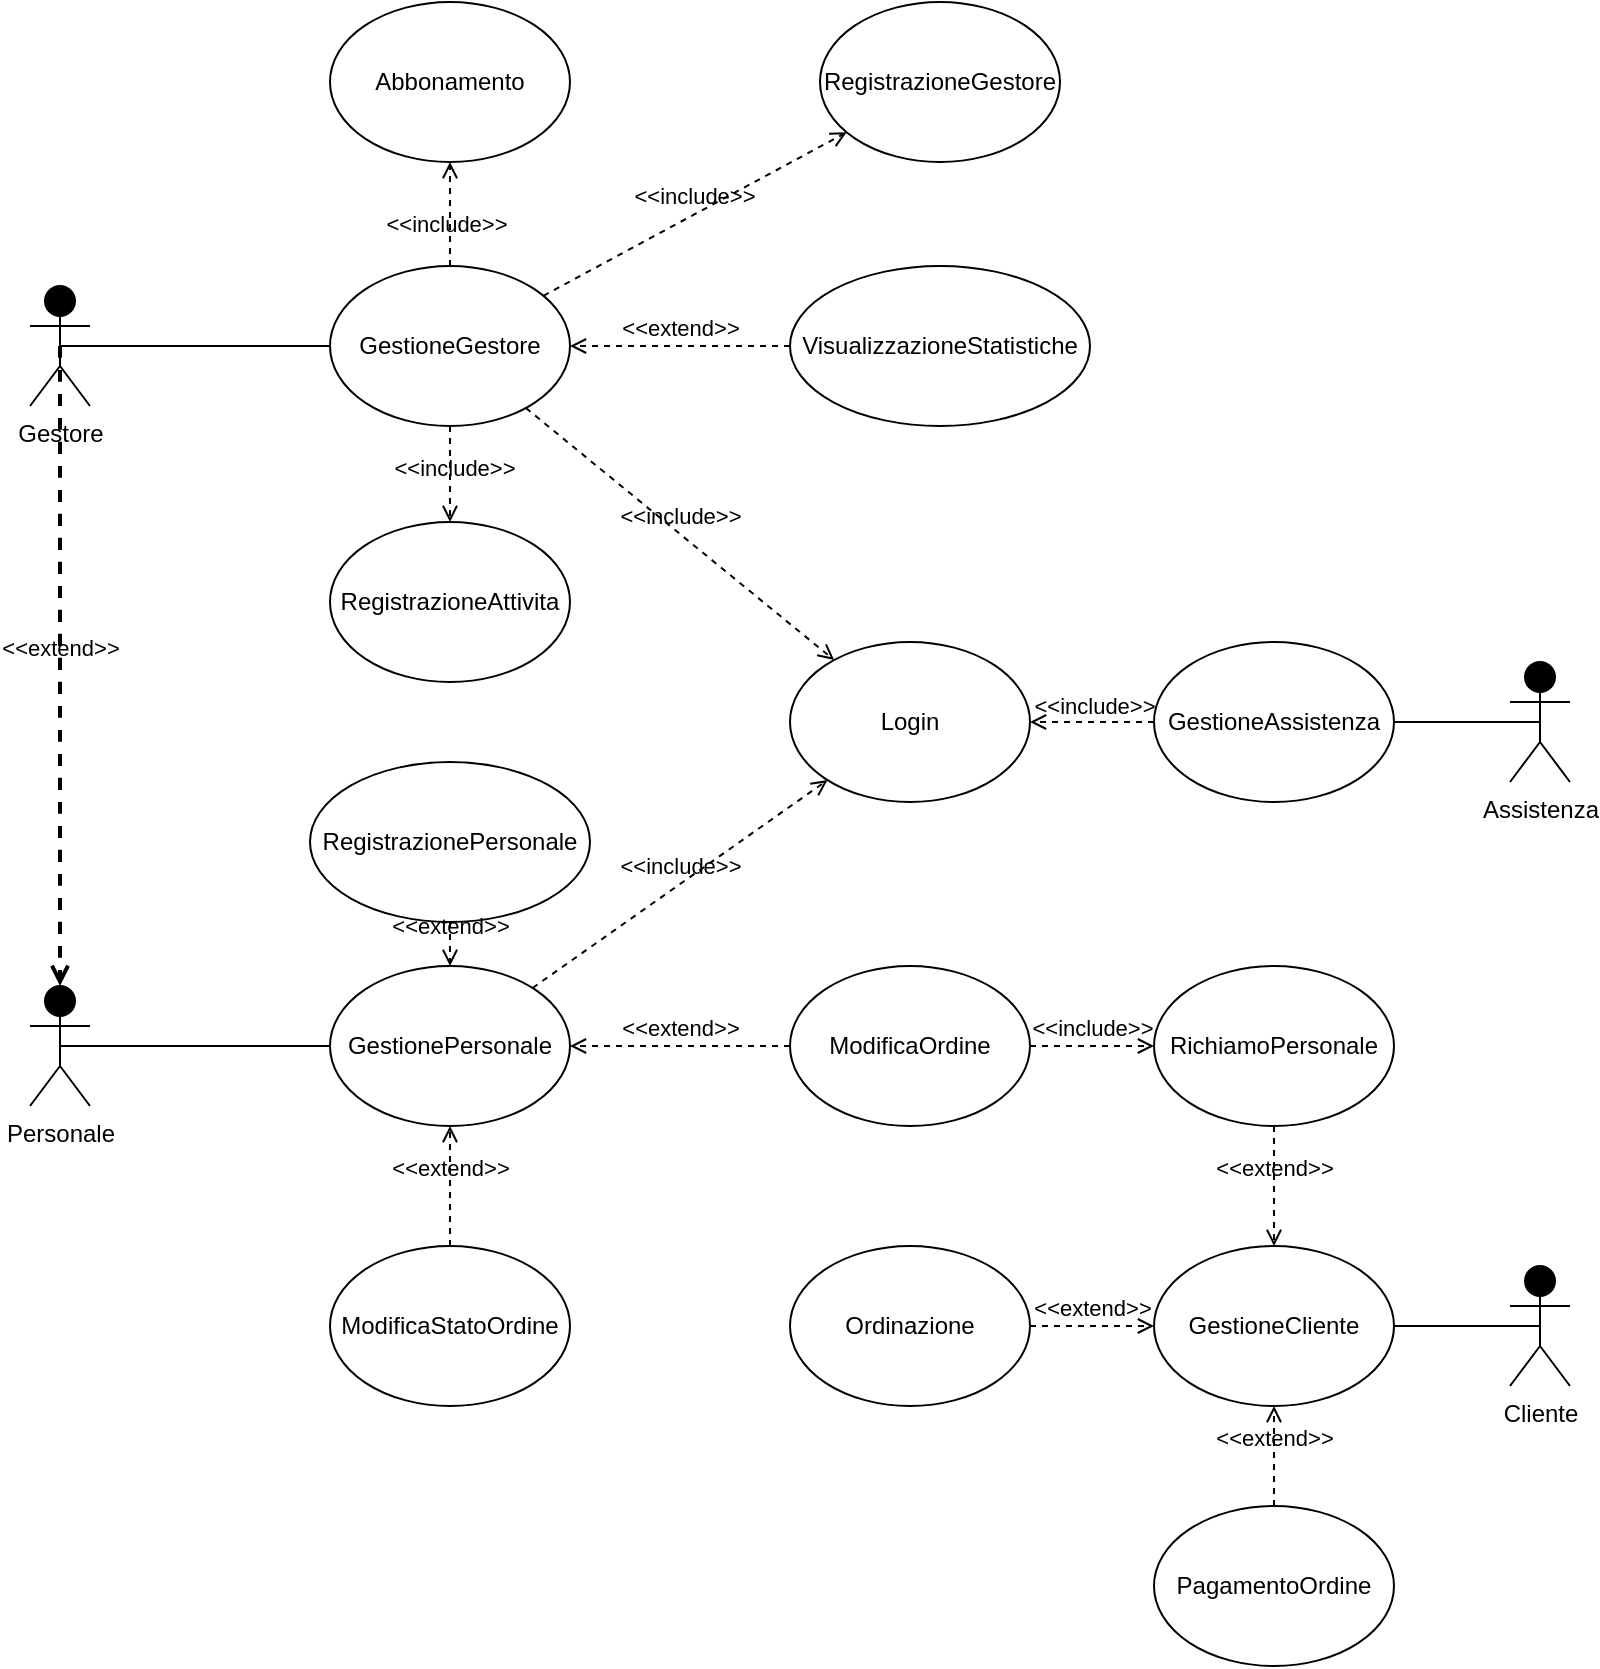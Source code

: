 <mxfile version="20.3.0" type="device"><diagram id="Q1I9YvUUfdlHUlMVrsis" name="Page-1"><mxGraphModel dx="1447" dy="908" grid="1" gridSize="10" guides="1" tooltips="1" connect="1" arrows="1" fold="1" page="1" pageScale="1" pageWidth="850" pageHeight="1100" math="0" shadow="0"><root><mxCell id="0"/><mxCell id="1" parent="0"/><mxCell id="bgCaD_sjHHVl8HCVDSOk-5" value="Gestore" style="shape=umlActor;html=1;verticalLabelPosition=bottom;verticalAlign=top;align=center;fillColor=#000000;" vertex="1" parent="1"><mxGeometry x="30" y="182" width="30" height="60" as="geometry"/></mxCell><mxCell id="bgCaD_sjHHVl8HCVDSOk-6" value="Cliente" style="shape=umlActor;html=1;verticalLabelPosition=bottom;verticalAlign=top;align=center;fillColor=#000000;" vertex="1" parent="1"><mxGeometry x="770" y="672" width="30" height="60" as="geometry"/></mxCell><mxCell id="bgCaD_sjHHVl8HCVDSOk-8" value="Personale" style="shape=umlActor;html=1;verticalLabelPosition=bottom;verticalAlign=top;align=center;fillColor=#000000;" vertex="1" parent="1"><mxGeometry x="30" y="532" width="30" height="60" as="geometry"/></mxCell><mxCell id="bgCaD_sjHHVl8HCVDSOk-9" value="Assistenza" style="shape=umlActor;verticalLabelPosition=bottom;verticalAlign=top;html=1;outlineConnect=0;fillColor=#000000;" vertex="1" parent="1"><mxGeometry x="770" y="370" width="30" height="60" as="geometry"/></mxCell><mxCell id="bgCaD_sjHHVl8HCVDSOk-23" value="GestioneGestore" style="ellipse;whiteSpace=wrap;html=1;fillColor=#FFFFFF;" vertex="1" parent="1"><mxGeometry x="180" y="172" width="120" height="80" as="geometry"/></mxCell><mxCell id="bgCaD_sjHHVl8HCVDSOk-24" value="Login" style="ellipse;whiteSpace=wrap;html=1;fillColor=#FFFFFF;" vertex="1" parent="1"><mxGeometry x="410" y="360" width="120" height="80" as="geometry"/></mxCell><mxCell id="bgCaD_sjHHVl8HCVDSOk-25" value="RegistrazioneGestore" style="ellipse;whiteSpace=wrap;html=1;fillColor=#FFFFFF;" vertex="1" parent="1"><mxGeometry x="425" y="40" width="120" height="80" as="geometry"/></mxCell><mxCell id="bgCaD_sjHHVl8HCVDSOk-26" value="GestionePersonale" style="ellipse;whiteSpace=wrap;html=1;fillColor=#FFFFFF;" vertex="1" parent="1"><mxGeometry x="180" y="522" width="120" height="80" as="geometry"/></mxCell><mxCell id="bgCaD_sjHHVl8HCVDSOk-27" value="&amp;lt;&amp;lt;include&amp;gt;&amp;gt;" style="html=1;verticalAlign=bottom;labelBackgroundColor=none;endArrow=open;endFill=0;dashed=1;rounded=0;" edge="1" parent="1" source="bgCaD_sjHHVl8HCVDSOk-26" target="bgCaD_sjHHVl8HCVDSOk-24"><mxGeometry width="160" relative="1" as="geometry"><mxPoint x="535" y="90" as="sourcePoint"/><mxPoint x="695" y="90" as="targetPoint"/></mxGeometry></mxCell><mxCell id="bgCaD_sjHHVl8HCVDSOk-30" value="&amp;lt;&amp;lt;include&amp;gt;&amp;gt;" style="html=1;verticalAlign=bottom;labelBackgroundColor=none;endArrow=open;endFill=0;dashed=1;rounded=0;" edge="1" parent="1" source="bgCaD_sjHHVl8HCVDSOk-23" target="bgCaD_sjHHVl8HCVDSOk-24"><mxGeometry width="160" relative="1" as="geometry"><mxPoint x="325" y="150" as="sourcePoint"/><mxPoint x="485" y="150" as="targetPoint"/></mxGeometry></mxCell><mxCell id="bgCaD_sjHHVl8HCVDSOk-31" value="&amp;lt;&amp;lt;include&amp;gt;&amp;gt;" style="html=1;verticalAlign=bottom;labelBackgroundColor=none;endArrow=open;endFill=0;dashed=1;rounded=0;" edge="1" parent="1" source="bgCaD_sjHHVl8HCVDSOk-23" target="bgCaD_sjHHVl8HCVDSOk-25"><mxGeometry width="160" relative="1" as="geometry"><mxPoint x="332.426" y="193.716" as="sourcePoint"/><mxPoint x="422.574" y="148.284" as="targetPoint"/></mxGeometry></mxCell><mxCell id="bgCaD_sjHHVl8HCVDSOk-33" value="" style="endArrow=none;html=1;rounded=0;entryX=0.5;entryY=0.5;entryDx=0;entryDy=0;entryPerimeter=0;" edge="1" parent="1" source="bgCaD_sjHHVl8HCVDSOk-23" target="bgCaD_sjHHVl8HCVDSOk-5"><mxGeometry width="50" height="50" relative="1" as="geometry"><mxPoint x="375" y="270" as="sourcePoint"/><mxPoint x="425" y="220" as="targetPoint"/></mxGeometry></mxCell><mxCell id="bgCaD_sjHHVl8HCVDSOk-34" value="" style="endArrow=none;html=1;rounded=0;entryX=0.5;entryY=0.5;entryDx=0;entryDy=0;entryPerimeter=0;" edge="1" parent="1" source="bgCaD_sjHHVl8HCVDSOk-26" target="bgCaD_sjHHVl8HCVDSOk-8"><mxGeometry width="50" height="50" relative="1" as="geometry"><mxPoint x="435" y="552" as="sourcePoint"/><mxPoint x="485" y="502" as="targetPoint"/></mxGeometry></mxCell><mxCell id="bgCaD_sjHHVl8HCVDSOk-35" value="GestioneCliente" style="ellipse;whiteSpace=wrap;html=1;fillColor=#FFFFFF;" vertex="1" parent="1"><mxGeometry x="592" y="662" width="120" height="80" as="geometry"/></mxCell><mxCell id="bgCaD_sjHHVl8HCVDSOk-36" value="" style="endArrow=none;html=1;rounded=0;exitX=0.5;exitY=0.5;exitDx=0;exitDy=0;exitPerimeter=0;" edge="1" parent="1" source="bgCaD_sjHHVl8HCVDSOk-6" target="bgCaD_sjHHVl8HCVDSOk-35"><mxGeometry width="50" height="50" relative="1" as="geometry"><mxPoint x="435" y="605" as="sourcePoint"/><mxPoint x="485" y="555" as="targetPoint"/></mxGeometry></mxCell><mxCell id="bgCaD_sjHHVl8HCVDSOk-37" value="GestioneAssistenza" style="ellipse;whiteSpace=wrap;html=1;fillColor=#FFFFFF;" vertex="1" parent="1"><mxGeometry x="592" y="360" width="120" height="80" as="geometry"/></mxCell><mxCell id="bgCaD_sjHHVl8HCVDSOk-43" value="" style="endArrow=none;html=1;rounded=0;exitX=0.5;exitY=0.5;exitDx=0;exitDy=0;exitPerimeter=0;" edge="1" parent="1" source="bgCaD_sjHHVl8HCVDSOk-9" target="bgCaD_sjHHVl8HCVDSOk-37"><mxGeometry width="50" height="50" relative="1" as="geometry"><mxPoint x="435" y="510" as="sourcePoint"/><mxPoint x="485" y="460" as="targetPoint"/></mxGeometry></mxCell><mxCell id="bgCaD_sjHHVl8HCVDSOk-50" value="&amp;lt;&amp;lt;include&amp;gt;&amp;gt;" style="html=1;verticalAlign=bottom;labelBackgroundColor=none;endArrow=open;endFill=0;dashed=1;rounded=0;" edge="1" parent="1" source="bgCaD_sjHHVl8HCVDSOk-37" target="bgCaD_sjHHVl8HCVDSOk-24"><mxGeometry x="-0.024" y="1" width="160" relative="1" as="geometry"><mxPoint x="515" y="360" as="sourcePoint"/><mxPoint x="675" y="360" as="targetPoint"/><Array as="points"/><mxPoint as="offset"/></mxGeometry></mxCell><mxCell id="bgCaD_sjHHVl8HCVDSOk-51" value="Abbonamento" style="ellipse;whiteSpace=wrap;html=1;fillColor=#FFFFFF;" vertex="1" parent="1"><mxGeometry x="180" y="40" width="120" height="80" as="geometry"/></mxCell><mxCell id="bgCaD_sjHHVl8HCVDSOk-52" value="&amp;lt;&amp;lt;include&amp;gt;&amp;gt;" style="html=1;verticalAlign=bottom;labelBackgroundColor=none;endArrow=open;endFill=0;dashed=1;rounded=0;" edge="1" parent="1" source="bgCaD_sjHHVl8HCVDSOk-23" target="bgCaD_sjHHVl8HCVDSOk-51"><mxGeometry x="-0.532" y="2" width="160" relative="1" as="geometry"><mxPoint x="365" y="360" as="sourcePoint"/><mxPoint x="525" y="360" as="targetPoint"/><mxPoint as="offset"/></mxGeometry></mxCell><mxCell id="bgCaD_sjHHVl8HCVDSOk-53" value="RegistrazioneAttivita" style="ellipse;whiteSpace=wrap;html=1;fillColor=#FFFFFF;" vertex="1" parent="1"><mxGeometry x="180" y="300" width="120" height="80" as="geometry"/></mxCell><mxCell id="bgCaD_sjHHVl8HCVDSOk-54" value="&amp;lt;&amp;lt;include&amp;gt;&amp;gt;" style="html=1;verticalAlign=bottom;labelBackgroundColor=none;endArrow=open;endFill=0;dashed=1;rounded=0;exitX=0.5;exitY=1;exitDx=0;exitDy=0;entryX=0.5;entryY=0;entryDx=0;entryDy=0;" edge="1" parent="1" target="bgCaD_sjHHVl8HCVDSOk-53" source="bgCaD_sjHHVl8HCVDSOk-23"><mxGeometry x="0.232" y="2" width="160" relative="1" as="geometry"><mxPoint x="340" y="300" as="sourcePoint"/><mxPoint x="525" y="448" as="targetPoint"/><mxPoint as="offset"/></mxGeometry></mxCell><mxCell id="bgCaD_sjHHVl8HCVDSOk-63" value="RegistrazionePersonale" style="ellipse;whiteSpace=wrap;html=1;fillColor=#FFFFFF;" vertex="1" parent="1"><mxGeometry x="170" y="420" width="140" height="80" as="geometry"/></mxCell><mxCell id="bgCaD_sjHHVl8HCVDSOk-70" value="VisualizzazioneStatistiche" style="ellipse;whiteSpace=wrap;html=1;fillColor=#FFFFFF;" vertex="1" parent="1"><mxGeometry x="410" y="172" width="150" height="80" as="geometry"/></mxCell><mxCell id="bgCaD_sjHHVl8HCVDSOk-75" value="Ordinazione" style="ellipse;whiteSpace=wrap;html=1;fillColor=#FFFFFF;" vertex="1" parent="1"><mxGeometry x="410" y="662" width="120" height="80" as="geometry"/></mxCell><mxCell id="bgCaD_sjHHVl8HCVDSOk-83" value="PagamentoOrdine" style="ellipse;whiteSpace=wrap;html=1;fillColor=#FFFFFF;" vertex="1" parent="1"><mxGeometry x="592" y="792" width="120" height="80" as="geometry"/></mxCell><mxCell id="bgCaD_sjHHVl8HCVDSOk-87" value="&amp;lt;&amp;lt;extend&amp;gt;&amp;gt;" style="html=1;verticalAlign=bottom;labelBackgroundColor=none;endArrow=open;endFill=0;dashed=1;rounded=0;" edge="1" parent="1" source="bgCaD_sjHHVl8HCVDSOk-70" target="bgCaD_sjHHVl8HCVDSOk-23"><mxGeometry width="160" relative="1" as="geometry"><mxPoint x="525" y="240" as="sourcePoint"/><mxPoint x="710.0" y="222" as="targetPoint"/></mxGeometry></mxCell><mxCell id="bgCaD_sjHHVl8HCVDSOk-89" value="&amp;lt;&amp;lt;extend&amp;gt;&amp;gt;" style="html=1;verticalAlign=bottom;labelBackgroundColor=none;endArrow=open;endFill=0;dashed=1;rounded=0;" edge="1" parent="1" source="bgCaD_sjHHVl8HCVDSOk-83" target="bgCaD_sjHHVl8HCVDSOk-35"><mxGeometry width="160" relative="1" as="geometry"><mxPoint x="515" y="722" as="sourcePoint"/><mxPoint x="675" y="722" as="targetPoint"/></mxGeometry></mxCell><mxCell id="bgCaD_sjHHVl8HCVDSOk-91" value="RichiamoPersonale" style="ellipse;whiteSpace=wrap;html=1;fillColor=#FFFFFF;" vertex="1" parent="1"><mxGeometry x="592" y="522" width="120" height="80" as="geometry"/></mxCell><mxCell id="bgCaD_sjHHVl8HCVDSOk-92" value="&amp;lt;&amp;lt;extend&amp;gt;&amp;gt;" style="html=1;verticalAlign=bottom;labelBackgroundColor=none;endArrow=open;endFill=0;dashed=1;rounded=0;" edge="1" parent="1" source="bgCaD_sjHHVl8HCVDSOk-91" target="bgCaD_sjHHVl8HCVDSOk-35"><mxGeometry width="160" relative="1" as="geometry"><mxPoint x="285" y="872" as="sourcePoint"/><mxPoint x="445" y="872" as="targetPoint"/></mxGeometry></mxCell><mxCell id="bgCaD_sjHHVl8HCVDSOk-95" value="ModificaOrdine" style="ellipse;whiteSpace=wrap;html=1;fillColor=#FFFFFF;" vertex="1" parent="1"><mxGeometry x="410" y="522" width="120" height="80" as="geometry"/></mxCell><mxCell id="bgCaD_sjHHVl8HCVDSOk-96" value="&amp;lt;&amp;lt;extend&amp;gt;&amp;gt;" style="html=1;verticalAlign=bottom;labelBackgroundColor=none;endArrow=open;endFill=0;dashed=1;rounded=0;" edge="1" parent="1" source="bgCaD_sjHHVl8HCVDSOk-95" target="bgCaD_sjHHVl8HCVDSOk-26"><mxGeometry width="160" relative="1" as="geometry"><mxPoint x="1055" y="342" as="sourcePoint"/><mxPoint x="1215" y="342" as="targetPoint"/></mxGeometry></mxCell><mxCell id="bgCaD_sjHHVl8HCVDSOk-97" value="&amp;lt;&amp;lt;include&amp;gt;&amp;gt;" style="html=1;verticalAlign=bottom;labelBackgroundColor=none;endArrow=open;endFill=0;dashed=1;rounded=0;" edge="1" parent="1" source="bgCaD_sjHHVl8HCVDSOk-95" target="bgCaD_sjHHVl8HCVDSOk-91"><mxGeometry width="160" relative="1" as="geometry"><mxPoint x="935" y="552" as="sourcePoint"/><mxPoint x="1095" y="552" as="targetPoint"/></mxGeometry></mxCell><mxCell id="bgCaD_sjHHVl8HCVDSOk-98" value="ModificaStatoOrdine" style="ellipse;whiteSpace=wrap;html=1;fillColor=#FFFFFF;" vertex="1" parent="1"><mxGeometry x="180" y="662" width="120" height="80" as="geometry"/></mxCell><mxCell id="bgCaD_sjHHVl8HCVDSOk-99" value="&amp;lt;&amp;lt;extend&amp;gt;&amp;gt;" style="html=1;verticalAlign=bottom;labelBackgroundColor=none;endArrow=open;endFill=0;dashed=1;rounded=0;" edge="1" parent="1" source="bgCaD_sjHHVl8HCVDSOk-98" target="bgCaD_sjHHVl8HCVDSOk-26"><mxGeometry width="160" relative="1" as="geometry"><mxPoint x="1085" y="392" as="sourcePoint"/><mxPoint x="1245" y="392" as="targetPoint"/></mxGeometry></mxCell><mxCell id="bgCaD_sjHHVl8HCVDSOk-100" value="&amp;lt;&amp;lt;extend&amp;gt;&amp;gt;" style="html=1;verticalAlign=bottom;labelBackgroundColor=none;endArrow=open;endFill=0;dashed=1;rounded=0;" edge="1" parent="1" source="bgCaD_sjHHVl8HCVDSOk-75" target="bgCaD_sjHHVl8HCVDSOk-35"><mxGeometry width="160" relative="1" as="geometry"><mxPoint x="335" y="862" as="sourcePoint"/><mxPoint x="495" y="862" as="targetPoint"/></mxGeometry></mxCell><mxCell id="bgCaD_sjHHVl8HCVDSOk-101" value="&amp;lt;&amp;lt;extend&amp;gt;&amp;gt;" style="html=1;verticalAlign=bottom;labelBackgroundColor=none;endArrow=open;endFill=0;dashed=1;rounded=0;" edge="1" parent="1" source="bgCaD_sjHHVl8HCVDSOk-63" target="bgCaD_sjHHVl8HCVDSOk-26"><mxGeometry width="160" relative="1" as="geometry"><mxPoint x="805" y="150" as="sourcePoint"/><mxPoint x="1015" y="330" as="targetPoint"/></mxGeometry></mxCell><mxCell id="bgCaD_sjHHVl8HCVDSOk-109" value="&amp;lt;&amp;lt;extend&amp;gt;&amp;gt;" style="html=1;verticalAlign=bottom;labelBackgroundColor=none;endArrow=open;endFill=0;dashed=1;strokeWidth=2;curved=1;exitX=0.5;exitY=0.5;exitDx=0;exitDy=0;exitPerimeter=0;entryX=0.5;entryY=0;entryDx=0;entryDy=0;entryPerimeter=0;" edge="1" parent="1" source="bgCaD_sjHHVl8HCVDSOk-5" target="bgCaD_sjHHVl8HCVDSOk-8"><mxGeometry width="160" relative="1" as="geometry"><mxPoint x="-80" y="450" as="sourcePoint"/><mxPoint x="80" y="450" as="targetPoint"/></mxGeometry></mxCell></root></mxGraphModel></diagram></mxfile>